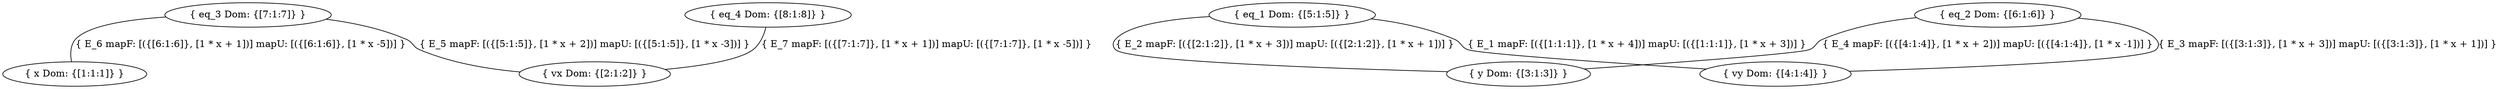 digraph G{
    ratio="fill"
    node[shape="ellipse"]
    x [label="{ x Dom: {[1:1:1]} }"]
    vx [label="{ vx Dom: {[2:1:2]} }"]
    y [label="{ y Dom: {[3:1:3]} }"]
    vy [label="{ vy Dom: {[4:1:4]} }"]
    eq_1 [label="{ eq_1 Dom: {[5:1:5]} }"]
    eq_2 [label="{ eq_2 Dom: {[6:1:6]} }"]
    eq_3 [label="{ eq_3 Dom: {[7:1:7]} }"]
    eq_4 [label="{ eq_4 Dom: {[8:1:8]} }"]
    
eq_1 -> vy [label="{ E_1 mapF: [({[1:1:1]}, [1 * x + 4])] mapU: [({[1:1:1]}, [1 * x + 3])] }", arrowhead="none"]
    eq_1 -> y [label="{ E_2 mapF: [({[2:1:2]}, [1 * x + 3])] mapU: [({[2:1:2]}, [1 * x + 1])] }", arrowhead="none"]
    eq_2 -> vy [label="{ E_3 mapF: [({[3:1:3]}, [1 * x + 3])] mapU: [({[3:1:3]}, [1 * x + 1])] }", arrowhead="none"]
    eq_2 -> y [label="{ E_4 mapF: [({[4:1:4]}, [1 * x + 2])] mapU: [({[4:1:4]}, [1 * x -1])] }", arrowhead="none"]
    eq_3 -> vx [label="{ E_5 mapF: [({[5:1:5]}, [1 * x + 2])] mapU: [({[5:1:5]}, [1 * x -3])] }", arrowhead="none"]
    eq_3 -> x [label="{ E_6 mapF: [({[6:1:6]}, [1 * x + 1])] mapU: [({[6:1:6]}, [1 * x -5])] }", arrowhead="none"]
    eq_4 -> vx [label="{ E_7 mapF: [({[7:1:7]}, [1 * x + 1])] mapU: [({[7:1:7]}, [1 * x -5])] }", arrowhead="none"]
    
}
